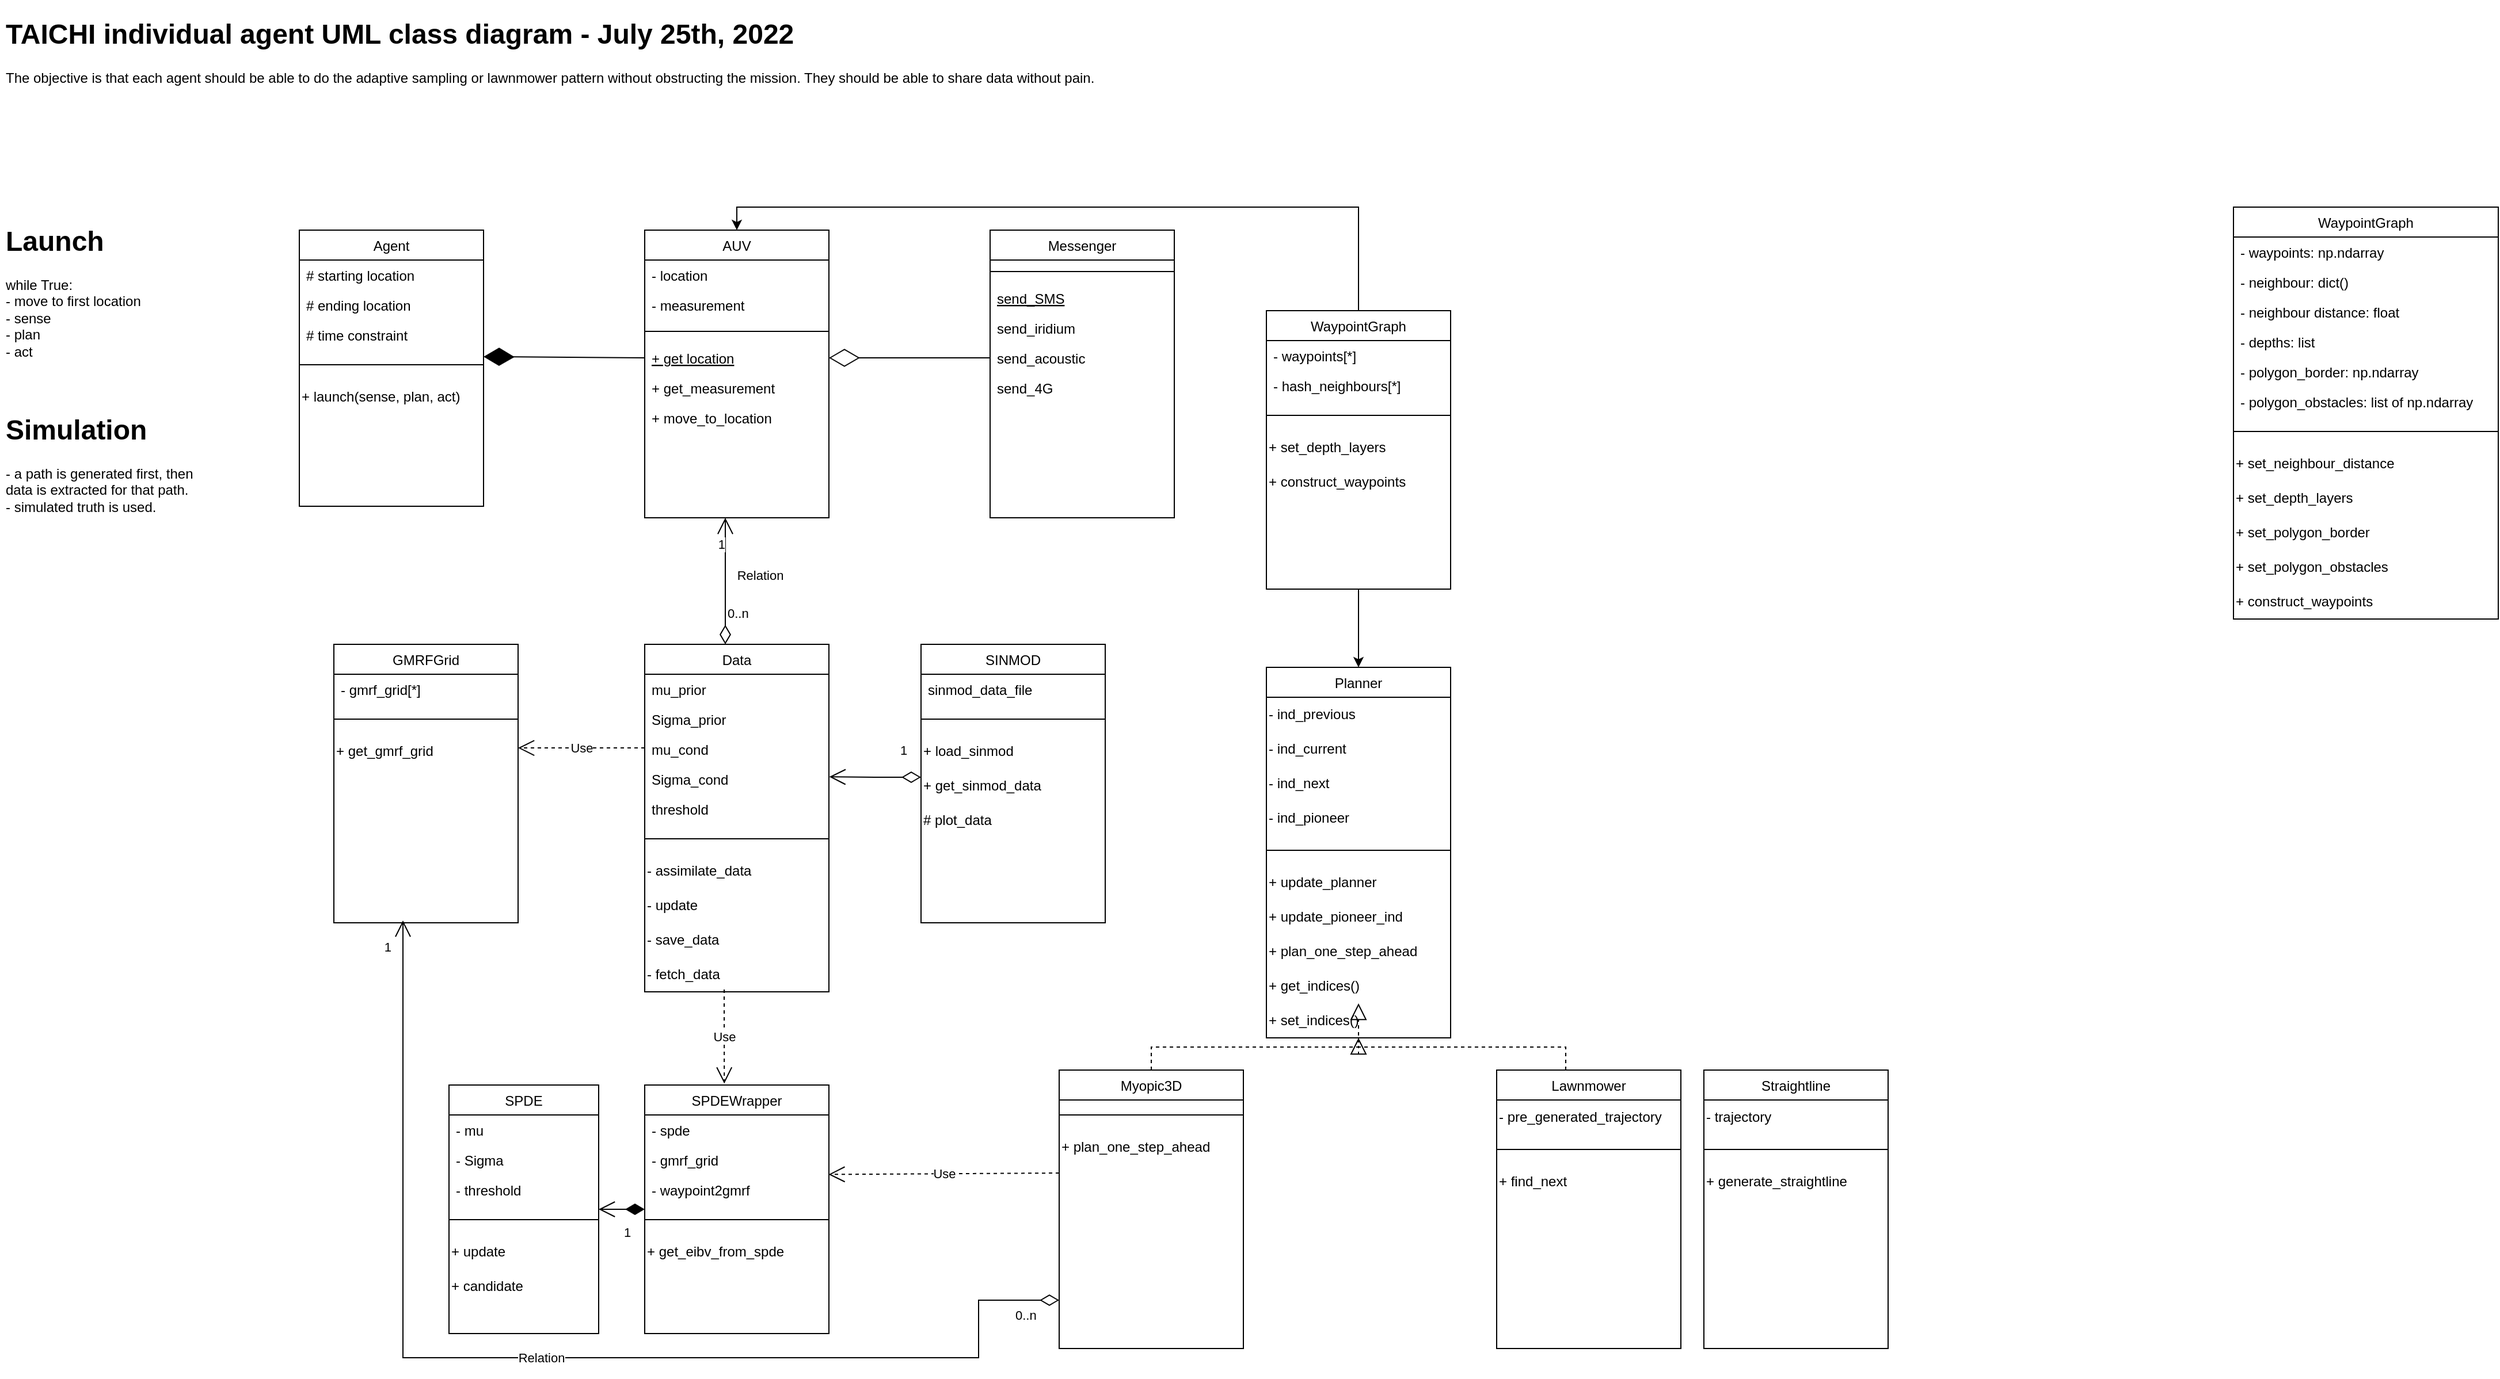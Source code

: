 <mxfile version="20.2.3" type="device"><diagram id="C5RBs43oDa-KdzZeNtuy" name="Page-1"><mxGraphModel dx="2777" dy="1420" grid="1" gridSize="10" guides="1" tooltips="1" connect="1" arrows="1" fold="1" page="1" pageScale="1" pageWidth="4681" pageHeight="3300" math="0" shadow="0"><root><mxCell id="WIyWlLk6GJQsqaUBKTNV-0"/><mxCell id="WIyWlLk6GJQsqaUBKTNV-1" parent="WIyWlLk6GJQsqaUBKTNV-0"/><mxCell id="u6cWLPm3TQ6t4aNCsoLh-6" value="Agent" style="swimlane;fontStyle=0;align=center;verticalAlign=top;childLayout=stackLayout;horizontal=1;startSize=26;horizontalStack=0;resizeParent=1;resizeLast=0;collapsible=1;marginBottom=0;rounded=0;shadow=0;strokeWidth=1;" parent="WIyWlLk6GJQsqaUBKTNV-1" vertex="1"><mxGeometry x="350" y="490" width="160" height="240" as="geometry"><mxRectangle x="130" y="380" width="160" height="26" as="alternateBounds"/></mxGeometry></mxCell><mxCell id="u6cWLPm3TQ6t4aNCsoLh-7" value="# starting location" style="text;align=left;verticalAlign=top;spacingLeft=4;spacingRight=4;overflow=hidden;rotatable=0;points=[[0,0.5],[1,0.5]];portConstraint=eastwest;" parent="u6cWLPm3TQ6t4aNCsoLh-6" vertex="1"><mxGeometry y="26" width="160" height="26" as="geometry"/></mxCell><mxCell id="u6cWLPm3TQ6t4aNCsoLh-8" value="# ending location" style="text;align=left;verticalAlign=top;spacingLeft=4;spacingRight=4;overflow=hidden;rotatable=0;points=[[0,0.5],[1,0.5]];portConstraint=eastwest;rounded=0;shadow=0;html=0;" parent="u6cWLPm3TQ6t4aNCsoLh-6" vertex="1"><mxGeometry y="52" width="160" height="26" as="geometry"/></mxCell><mxCell id="u6cWLPm3TQ6t4aNCsoLh-19" value="# time constraint" style="text;align=left;verticalAlign=top;spacingLeft=4;spacingRight=4;overflow=hidden;rotatable=0;points=[[0,0.5],[1,0.5]];portConstraint=eastwest;rounded=0;shadow=0;html=0;" parent="u6cWLPm3TQ6t4aNCsoLh-6" vertex="1"><mxGeometry y="78" width="160" height="26" as="geometry"/></mxCell><mxCell id="u6cWLPm3TQ6t4aNCsoLh-9" value="" style="line;html=1;strokeWidth=1;align=left;verticalAlign=middle;spacingTop=-1;spacingLeft=3;spacingRight=3;rotatable=0;labelPosition=right;points=[];portConstraint=eastwest;" parent="u6cWLPm3TQ6t4aNCsoLh-6" vertex="1"><mxGeometry y="104" width="160" height="26" as="geometry"/></mxCell><mxCell id="u6cWLPm3TQ6t4aNCsoLh-21" value="+ launch(sense, plan, act)" style="text;html=1;strokeColor=none;fillColor=none;align=left;verticalAlign=middle;whiteSpace=wrap;rounded=0;" parent="u6cWLPm3TQ6t4aNCsoLh-6" vertex="1"><mxGeometry y="130" width="160" height="30" as="geometry"/></mxCell><mxCell id="u6cWLPm3TQ6t4aNCsoLh-12" value="AUV" style="swimlane;fontStyle=0;align=center;verticalAlign=top;childLayout=stackLayout;horizontal=1;startSize=26;horizontalStack=0;resizeParent=1;resizeLast=0;collapsible=1;marginBottom=0;rounded=0;shadow=0;strokeWidth=1;" parent="WIyWlLk6GJQsqaUBKTNV-1" vertex="1"><mxGeometry x="650" y="490" width="160" height="250" as="geometry"><mxRectangle x="130" y="380" width="160" height="26" as="alternateBounds"/></mxGeometry></mxCell><mxCell id="u6cWLPm3TQ6t4aNCsoLh-13" value="- location" style="text;align=left;verticalAlign=top;spacingLeft=4;spacingRight=4;overflow=hidden;rotatable=0;points=[[0,0.5],[1,0.5]];portConstraint=eastwest;" parent="u6cWLPm3TQ6t4aNCsoLh-12" vertex="1"><mxGeometry y="26" width="160" height="26" as="geometry"/></mxCell><mxCell id="u6cWLPm3TQ6t4aNCsoLh-23" value="- measurement" style="text;align=left;verticalAlign=top;spacingLeft=4;spacingRight=4;overflow=hidden;rotatable=0;points=[[0,0.5],[1,0.5]];portConstraint=eastwest;" parent="u6cWLPm3TQ6t4aNCsoLh-12" vertex="1"><mxGeometry y="52" width="160" height="26" as="geometry"/></mxCell><mxCell id="u6cWLPm3TQ6t4aNCsoLh-15" value="" style="line;html=1;strokeWidth=1;align=left;verticalAlign=middle;spacingTop=-1;spacingLeft=3;spacingRight=3;rotatable=0;labelPosition=right;points=[];portConstraint=eastwest;" parent="u6cWLPm3TQ6t4aNCsoLh-12" vertex="1"><mxGeometry y="78" width="160" height="20" as="geometry"/></mxCell><mxCell id="u6cWLPm3TQ6t4aNCsoLh-16" value="+ get location" style="text;align=left;verticalAlign=top;spacingLeft=4;spacingRight=4;overflow=hidden;rotatable=0;points=[[0,0.5],[1,0.5]];portConstraint=eastwest;fontStyle=4" parent="u6cWLPm3TQ6t4aNCsoLh-12" vertex="1"><mxGeometry y="98" width="160" height="26" as="geometry"/></mxCell><mxCell id="u6cWLPm3TQ6t4aNCsoLh-17" value="+ get_measurement" style="text;align=left;verticalAlign=top;spacingLeft=4;spacingRight=4;overflow=hidden;rotatable=0;points=[[0,0.5],[1,0.5]];portConstraint=eastwest;" parent="u6cWLPm3TQ6t4aNCsoLh-12" vertex="1"><mxGeometry y="124" width="160" height="26" as="geometry"/></mxCell><mxCell id="u6cWLPm3TQ6t4aNCsoLh-25" value="+ move_to_location" style="text;align=left;verticalAlign=top;spacingLeft=4;spacingRight=4;overflow=hidden;rotatable=0;points=[[0,0.5],[1,0.5]];portConstraint=eastwest;" parent="u6cWLPm3TQ6t4aNCsoLh-12" vertex="1"><mxGeometry y="150" width="160" height="26" as="geometry"/></mxCell><mxCell id="u6cWLPm3TQ6t4aNCsoLh-27" value="" style="endArrow=diamondThin;endFill=1;endSize=24;html=1;rounded=0;exitX=0;exitY=0.5;exitDx=0;exitDy=0;" parent="WIyWlLk6GJQsqaUBKTNV-1" source="u6cWLPm3TQ6t4aNCsoLh-16" edge="1"><mxGeometry width="160" relative="1" as="geometry"><mxPoint x="600" y="520" as="sourcePoint"/><mxPoint x="510" y="600" as="targetPoint"/></mxGeometry></mxCell><mxCell id="u6cWLPm3TQ6t4aNCsoLh-28" value="Messenger" style="swimlane;fontStyle=0;align=center;verticalAlign=top;childLayout=stackLayout;horizontal=1;startSize=26;horizontalStack=0;resizeParent=1;resizeLast=0;collapsible=1;marginBottom=0;rounded=0;shadow=0;strokeWidth=1;" parent="WIyWlLk6GJQsqaUBKTNV-1" vertex="1"><mxGeometry x="950" y="490" width="160" height="250" as="geometry"><mxRectangle x="130" y="380" width="160" height="26" as="alternateBounds"/></mxGeometry></mxCell><mxCell id="u6cWLPm3TQ6t4aNCsoLh-31" value="" style="line;html=1;strokeWidth=1;align=left;verticalAlign=middle;spacingTop=-1;spacingLeft=3;spacingRight=3;rotatable=0;labelPosition=right;points=[];portConstraint=eastwest;" parent="u6cWLPm3TQ6t4aNCsoLh-28" vertex="1"><mxGeometry y="26" width="160" height="20" as="geometry"/></mxCell><mxCell id="u6cWLPm3TQ6t4aNCsoLh-32" value="send_SMS" style="text;align=left;verticalAlign=top;spacingLeft=4;spacingRight=4;overflow=hidden;rotatable=0;points=[[0,0.5],[1,0.5]];portConstraint=eastwest;fontStyle=4" parent="u6cWLPm3TQ6t4aNCsoLh-28" vertex="1"><mxGeometry y="46" width="160" height="26" as="geometry"/></mxCell><mxCell id="u6cWLPm3TQ6t4aNCsoLh-33" value="send_iridium" style="text;align=left;verticalAlign=top;spacingLeft=4;spacingRight=4;overflow=hidden;rotatable=0;points=[[0,0.5],[1,0.5]];portConstraint=eastwest;" parent="u6cWLPm3TQ6t4aNCsoLh-28" vertex="1"><mxGeometry y="72" width="160" height="26" as="geometry"/></mxCell><mxCell id="u6cWLPm3TQ6t4aNCsoLh-34" value="send_acoustic" style="text;align=left;verticalAlign=top;spacingLeft=4;spacingRight=4;overflow=hidden;rotatable=0;points=[[0,0.5],[1,0.5]];portConstraint=eastwest;" parent="u6cWLPm3TQ6t4aNCsoLh-28" vertex="1"><mxGeometry y="98" width="160" height="26" as="geometry"/></mxCell><mxCell id="u6cWLPm3TQ6t4aNCsoLh-35" value="send_4G" style="text;align=left;verticalAlign=top;spacingLeft=4;spacingRight=4;overflow=hidden;rotatable=0;points=[[0,0.5],[1,0.5]];portConstraint=eastwest;" parent="u6cWLPm3TQ6t4aNCsoLh-28" vertex="1"><mxGeometry y="124" width="160" height="26" as="geometry"/></mxCell><mxCell id="u6cWLPm3TQ6t4aNCsoLh-36" value="" style="endArrow=diamondThin;endFill=0;endSize=24;html=1;rounded=0;exitX=0;exitY=0.5;exitDx=0;exitDy=0;entryX=1;entryY=0.5;entryDx=0;entryDy=0;" parent="WIyWlLk6GJQsqaUBKTNV-1" source="u6cWLPm3TQ6t4aNCsoLh-34" target="u6cWLPm3TQ6t4aNCsoLh-16" edge="1"><mxGeometry width="160" relative="1" as="geometry"><mxPoint x="760" y="440" as="sourcePoint"/><mxPoint x="920" y="440" as="targetPoint"/></mxGeometry></mxCell><mxCell id="u6cWLPm3TQ6t4aNCsoLh-37" value="Data" style="swimlane;fontStyle=0;align=center;verticalAlign=top;childLayout=stackLayout;horizontal=1;startSize=26;horizontalStack=0;resizeParent=1;resizeLast=0;collapsible=1;marginBottom=0;rounded=0;shadow=0;strokeWidth=1;" parent="WIyWlLk6GJQsqaUBKTNV-1" vertex="1"><mxGeometry x="650" y="850" width="160" height="302" as="geometry"><mxRectangle x="130" y="380" width="160" height="26" as="alternateBounds"/></mxGeometry></mxCell><mxCell id="u6cWLPm3TQ6t4aNCsoLh-40" value="mu_prior" style="text;align=left;verticalAlign=top;spacingLeft=4;spacingRight=4;overflow=hidden;rotatable=0;points=[[0,0.5],[1,0.5]];portConstraint=eastwest;rounded=0;shadow=0;html=0;" parent="u6cWLPm3TQ6t4aNCsoLh-37" vertex="1"><mxGeometry y="26" width="160" height="26" as="geometry"/></mxCell><mxCell id="lE3qkzFHBeCoeJft3JCm-26" value="Sigma_prior" style="text;align=left;verticalAlign=top;spacingLeft=4;spacingRight=4;overflow=hidden;rotatable=0;points=[[0,0.5],[1,0.5]];portConstraint=eastwest;rounded=0;shadow=0;html=0;" parent="u6cWLPm3TQ6t4aNCsoLh-37" vertex="1"><mxGeometry y="52" width="160" height="26" as="geometry"/></mxCell><mxCell id="lE3qkzFHBeCoeJft3JCm-28" value="mu_cond" style="text;align=left;verticalAlign=top;spacingLeft=4;spacingRight=4;overflow=hidden;rotatable=0;points=[[0,0.5],[1,0.5]];portConstraint=eastwest;rounded=0;shadow=0;html=0;" parent="u6cWLPm3TQ6t4aNCsoLh-37" vertex="1"><mxGeometry y="78" width="160" height="26" as="geometry"/></mxCell><mxCell id="lE3qkzFHBeCoeJft3JCm-29" value="Sigma_cond" style="text;align=left;verticalAlign=top;spacingLeft=4;spacingRight=4;overflow=hidden;rotatable=0;points=[[0,0.5],[1,0.5]];portConstraint=eastwest;rounded=0;shadow=0;html=0;" parent="u6cWLPm3TQ6t4aNCsoLh-37" vertex="1"><mxGeometry y="104" width="160" height="26" as="geometry"/></mxCell><mxCell id="lE3qkzFHBeCoeJft3JCm-30" value="threshold" style="text;align=left;verticalAlign=top;spacingLeft=4;spacingRight=4;overflow=hidden;rotatable=0;points=[[0,0.5],[1,0.5]];portConstraint=eastwest;rounded=0;shadow=0;html=0;" parent="u6cWLPm3TQ6t4aNCsoLh-37" vertex="1"><mxGeometry y="130" width="160" height="26" as="geometry"/></mxCell><mxCell id="u6cWLPm3TQ6t4aNCsoLh-41" value="" style="line;html=1;strokeWidth=1;align=left;verticalAlign=middle;spacingTop=-1;spacingLeft=3;spacingRight=3;rotatable=0;labelPosition=right;points=[];portConstraint=eastwest;" parent="u6cWLPm3TQ6t4aNCsoLh-37" vertex="1"><mxGeometry y="156" width="160" height="26" as="geometry"/></mxCell><mxCell id="u6cWLPm3TQ6t4aNCsoLh-42" value="- assimilate_data" style="text;html=1;strokeColor=none;fillColor=none;align=left;verticalAlign=middle;whiteSpace=wrap;rounded=0;" parent="u6cWLPm3TQ6t4aNCsoLh-37" vertex="1"><mxGeometry y="182" width="160" height="30" as="geometry"/></mxCell><mxCell id="u6cWLPm3TQ6t4aNCsoLh-44" value="- update" style="text;html=1;strokeColor=none;fillColor=none;align=left;verticalAlign=middle;whiteSpace=wrap;rounded=0;" parent="u6cWLPm3TQ6t4aNCsoLh-37" vertex="1"><mxGeometry y="212" width="160" height="30" as="geometry"/></mxCell><mxCell id="VZr2xBQ3GOZntAXpBl4n-0" value="- save_data" style="text;html=1;strokeColor=none;fillColor=none;align=left;verticalAlign=middle;whiteSpace=wrap;rounded=0;" parent="u6cWLPm3TQ6t4aNCsoLh-37" vertex="1"><mxGeometry y="242" width="160" height="30" as="geometry"/></mxCell><mxCell id="VZr2xBQ3GOZntAXpBl4n-1" value="- fetch_data" style="text;html=1;strokeColor=none;fillColor=none;align=left;verticalAlign=middle;whiteSpace=wrap;rounded=0;" parent="u6cWLPm3TQ6t4aNCsoLh-37" vertex="1"><mxGeometry y="272" width="160" height="30" as="geometry"/></mxCell><mxCell id="u6cWLPm3TQ6t4aNCsoLh-53" value="Myopic3D" style="swimlane;fontStyle=0;align=center;verticalAlign=top;childLayout=stackLayout;horizontal=1;startSize=26;horizontalStack=0;resizeParent=1;resizeLast=0;collapsible=1;marginBottom=0;rounded=0;shadow=0;strokeWidth=1;" parent="WIyWlLk6GJQsqaUBKTNV-1" vertex="1"><mxGeometry x="1010" y="1220" width="160" height="242" as="geometry"><mxRectangle x="130" y="380" width="160" height="26" as="alternateBounds"/></mxGeometry></mxCell><mxCell id="u6cWLPm3TQ6t4aNCsoLh-57" value="" style="line;html=1;strokeWidth=1;align=left;verticalAlign=middle;spacingTop=-1;spacingLeft=3;spacingRight=3;rotatable=0;labelPosition=right;points=[];portConstraint=eastwest;" parent="u6cWLPm3TQ6t4aNCsoLh-53" vertex="1"><mxGeometry y="26" width="160" height="26" as="geometry"/></mxCell><mxCell id="u6cWLPm3TQ6t4aNCsoLh-59" value="+ plan_one_step_ahead" style="text;html=1;strokeColor=none;fillColor=none;align=left;verticalAlign=middle;whiteSpace=wrap;rounded=0;" parent="u6cWLPm3TQ6t4aNCsoLh-53" vertex="1"><mxGeometry y="52" width="160" height="30" as="geometry"/></mxCell><mxCell id="u6cWLPm3TQ6t4aNCsoLh-63" value="SINMOD" style="swimlane;fontStyle=0;align=center;verticalAlign=top;childLayout=stackLayout;horizontal=1;startSize=26;horizontalStack=0;resizeParent=1;resizeLast=0;collapsible=1;marginBottom=0;rounded=0;shadow=0;strokeWidth=1;" parent="WIyWlLk6GJQsqaUBKTNV-1" vertex="1"><mxGeometry x="890" y="850" width="160" height="242" as="geometry"><mxRectangle x="130" y="380" width="160" height="26" as="alternateBounds"/></mxGeometry></mxCell><mxCell id="u6cWLPm3TQ6t4aNCsoLh-64" value="sinmod_data_file" style="text;align=left;verticalAlign=top;spacingLeft=4;spacingRight=4;overflow=hidden;rotatable=0;points=[[0,0.5],[1,0.5]];portConstraint=eastwest;rounded=0;shadow=0;html=0;" parent="u6cWLPm3TQ6t4aNCsoLh-63" vertex="1"><mxGeometry y="26" width="160" height="26" as="geometry"/></mxCell><mxCell id="u6cWLPm3TQ6t4aNCsoLh-67" value="" style="line;html=1;strokeWidth=1;align=left;verticalAlign=middle;spacingTop=-1;spacingLeft=3;spacingRight=3;rotatable=0;labelPosition=right;points=[];portConstraint=eastwest;" parent="u6cWLPm3TQ6t4aNCsoLh-63" vertex="1"><mxGeometry y="52" width="160" height="26" as="geometry"/></mxCell><mxCell id="u6cWLPm3TQ6t4aNCsoLh-68" value="+ load_sinmod" style="text;html=1;strokeColor=none;fillColor=none;align=left;verticalAlign=middle;whiteSpace=wrap;rounded=0;" parent="u6cWLPm3TQ6t4aNCsoLh-63" vertex="1"><mxGeometry y="78" width="160" height="30" as="geometry"/></mxCell><mxCell id="u6cWLPm3TQ6t4aNCsoLh-69" value="+ get_sinmod_data" style="text;html=1;strokeColor=none;fillColor=none;align=left;verticalAlign=middle;whiteSpace=wrap;rounded=0;" parent="u6cWLPm3TQ6t4aNCsoLh-63" vertex="1"><mxGeometry y="108" width="160" height="30" as="geometry"/></mxCell><mxCell id="u6cWLPm3TQ6t4aNCsoLh-70" value="# plot_data" style="text;html=1;strokeColor=none;fillColor=none;align=left;verticalAlign=middle;whiteSpace=wrap;rounded=0;" parent="u6cWLPm3TQ6t4aNCsoLh-63" vertex="1"><mxGeometry y="138" width="160" height="30" as="geometry"/></mxCell><mxCell id="u6cWLPm3TQ6t4aNCsoLh-86" value="GMRFGrid" style="swimlane;fontStyle=0;align=center;verticalAlign=top;childLayout=stackLayout;horizontal=1;startSize=26;horizontalStack=0;resizeParent=1;resizeLast=0;collapsible=1;marginBottom=0;rounded=0;shadow=0;strokeWidth=1;" parent="WIyWlLk6GJQsqaUBKTNV-1" vertex="1"><mxGeometry x="380" y="850" width="160" height="242" as="geometry"><mxRectangle x="130" y="380" width="160" height="26" as="alternateBounds"/></mxGeometry></mxCell><mxCell id="u6cWLPm3TQ6t4aNCsoLh-87" value="- gmrf_grid[*]" style="text;align=left;verticalAlign=top;spacingLeft=4;spacingRight=4;overflow=hidden;rotatable=0;points=[[0,0.5],[1,0.5]];portConstraint=eastwest;rounded=0;shadow=0;html=0;" parent="u6cWLPm3TQ6t4aNCsoLh-86" vertex="1"><mxGeometry y="26" width="160" height="26" as="geometry"/></mxCell><mxCell id="u6cWLPm3TQ6t4aNCsoLh-90" value="" style="line;html=1;strokeWidth=1;align=left;verticalAlign=middle;spacingTop=-1;spacingLeft=3;spacingRight=3;rotatable=0;labelPosition=right;points=[];portConstraint=eastwest;" parent="u6cWLPm3TQ6t4aNCsoLh-86" vertex="1"><mxGeometry y="52" width="160" height="26" as="geometry"/></mxCell><mxCell id="u6cWLPm3TQ6t4aNCsoLh-91" value="+ get_gmrf_grid" style="text;html=1;strokeColor=none;fillColor=none;align=left;verticalAlign=middle;whiteSpace=wrap;rounded=0;" parent="u6cWLPm3TQ6t4aNCsoLh-86" vertex="1"><mxGeometry y="78" width="160" height="30" as="geometry"/></mxCell><mxCell id="u6cWLPm3TQ6t4aNCsoLh-93" value="Planner" style="swimlane;fontStyle=0;align=center;verticalAlign=top;childLayout=stackLayout;horizontal=1;startSize=26;horizontalStack=0;resizeParent=1;resizeLast=0;collapsible=1;marginBottom=0;rounded=0;shadow=0;strokeWidth=1;" parent="WIyWlLk6GJQsqaUBKTNV-1" vertex="1"><mxGeometry x="1190" y="870" width="160" height="322" as="geometry"><mxRectangle x="130" y="380" width="160" height="26" as="alternateBounds"/></mxGeometry></mxCell><mxCell id="u6cWLPm3TQ6t4aNCsoLh-98" value="- ind_previous" style="text;html=1;strokeColor=none;fillColor=none;align=left;verticalAlign=middle;whiteSpace=wrap;rounded=0;" parent="u6cWLPm3TQ6t4aNCsoLh-93" vertex="1"><mxGeometry y="26" width="160" height="30" as="geometry"/></mxCell><mxCell id="u6cWLPm3TQ6t4aNCsoLh-99" value="- ind_current" style="text;html=1;strokeColor=none;fillColor=none;align=left;verticalAlign=middle;whiteSpace=wrap;rounded=0;" parent="u6cWLPm3TQ6t4aNCsoLh-93" vertex="1"><mxGeometry y="56" width="160" height="30" as="geometry"/></mxCell><mxCell id="u6cWLPm3TQ6t4aNCsoLh-100" value="- ind_next" style="text;html=1;strokeColor=none;fillColor=none;align=left;verticalAlign=middle;whiteSpace=wrap;rounded=0;" parent="u6cWLPm3TQ6t4aNCsoLh-93" vertex="1"><mxGeometry y="86" width="160" height="30" as="geometry"/></mxCell><mxCell id="u6cWLPm3TQ6t4aNCsoLh-101" value="- ind_pioneer" style="text;html=1;strokeColor=none;fillColor=none;align=left;verticalAlign=middle;whiteSpace=wrap;rounded=0;" parent="u6cWLPm3TQ6t4aNCsoLh-93" vertex="1"><mxGeometry y="116" width="160" height="30" as="geometry"/></mxCell><mxCell id="u6cWLPm3TQ6t4aNCsoLh-94" value="" style="line;html=1;strokeWidth=1;align=left;verticalAlign=middle;spacingTop=-1;spacingLeft=3;spacingRight=3;rotatable=0;labelPosition=right;points=[];portConstraint=eastwest;" parent="u6cWLPm3TQ6t4aNCsoLh-93" vertex="1"><mxGeometry y="146" width="160" height="26" as="geometry"/></mxCell><mxCell id="u6cWLPm3TQ6t4aNCsoLh-95" value="+ update_planner" style="text;html=1;strokeColor=none;fillColor=none;align=left;verticalAlign=middle;whiteSpace=wrap;rounded=0;" parent="u6cWLPm3TQ6t4aNCsoLh-93" vertex="1"><mxGeometry y="172" width="160" height="30" as="geometry"/></mxCell><mxCell id="VZr2xBQ3GOZntAXpBl4n-14" value="+ update_pioneer_ind" style="text;html=1;strokeColor=none;fillColor=none;align=left;verticalAlign=middle;whiteSpace=wrap;rounded=0;" parent="u6cWLPm3TQ6t4aNCsoLh-93" vertex="1"><mxGeometry y="202" width="160" height="30" as="geometry"/></mxCell><mxCell id="u6cWLPm3TQ6t4aNCsoLh-96" value="+ plan_one_step_ahead" style="text;html=1;strokeColor=none;fillColor=none;align=left;verticalAlign=middle;whiteSpace=wrap;rounded=0;" parent="u6cWLPm3TQ6t4aNCsoLh-93" vertex="1"><mxGeometry y="232" width="160" height="30" as="geometry"/></mxCell><mxCell id="lE3qkzFHBeCoeJft3JCm-24" value="+ get_indices()" style="text;html=1;strokeColor=none;fillColor=none;align=left;verticalAlign=middle;whiteSpace=wrap;rounded=0;" parent="u6cWLPm3TQ6t4aNCsoLh-93" vertex="1"><mxGeometry y="262" width="160" height="30" as="geometry"/></mxCell><mxCell id="lE3qkzFHBeCoeJft3JCm-25" value="+ set_indices()" style="text;html=1;strokeColor=none;fillColor=none;align=left;verticalAlign=middle;whiteSpace=wrap;rounded=0;" parent="u6cWLPm3TQ6t4aNCsoLh-93" vertex="1"><mxGeometry y="292" width="160" height="30" as="geometry"/></mxCell><mxCell id="lE3qkzFHBeCoeJft3JCm-18" value="Lawnmower" style="swimlane;fontStyle=0;align=center;verticalAlign=top;childLayout=stackLayout;horizontal=1;startSize=26;horizontalStack=0;resizeParent=1;resizeLast=0;collapsible=1;marginBottom=0;rounded=0;shadow=0;strokeWidth=1;" parent="WIyWlLk6GJQsqaUBKTNV-1" vertex="1"><mxGeometry x="1390" y="1220" width="160" height="242" as="geometry"><mxRectangle x="130" y="380" width="160" height="26" as="alternateBounds"/></mxGeometry></mxCell><mxCell id="lE3qkzFHBeCoeJft3JCm-23" value="- pre_generated_trajectory" style="text;html=1;strokeColor=none;fillColor=none;align=left;verticalAlign=middle;whiteSpace=wrap;rounded=0;" parent="lE3qkzFHBeCoeJft3JCm-18" vertex="1"><mxGeometry y="26" width="160" height="30" as="geometry"/></mxCell><mxCell id="lE3qkzFHBeCoeJft3JCm-19" value="" style="line;html=1;strokeWidth=1;align=left;verticalAlign=middle;spacingTop=-1;spacingLeft=3;spacingRight=3;rotatable=0;labelPosition=right;points=[];portConstraint=eastwest;" parent="lE3qkzFHBeCoeJft3JCm-18" vertex="1"><mxGeometry y="56" width="160" height="26" as="geometry"/></mxCell><mxCell id="lE3qkzFHBeCoeJft3JCm-21" value="+ find_next" style="text;html=1;strokeColor=none;fillColor=none;align=left;verticalAlign=middle;whiteSpace=wrap;rounded=0;" parent="lE3qkzFHBeCoeJft3JCm-18" vertex="1"><mxGeometry y="82" width="160" height="30" as="geometry"/></mxCell><mxCell id="lE3qkzFHBeCoeJft3JCm-31" value="" style="endArrow=block;dashed=1;endFill=0;endSize=12;html=1;rounded=0;entryX=0.5;entryY=1;entryDx=0;entryDy=0;exitX=0.5;exitY=0;exitDx=0;exitDy=0;" parent="WIyWlLk6GJQsqaUBKTNV-1" source="u6cWLPm3TQ6t4aNCsoLh-53" target="lE3qkzFHBeCoeJft3JCm-25" edge="1"><mxGeometry width="160" relative="1" as="geometry"><mxPoint x="1160" y="1040" as="sourcePoint"/><mxPoint x="1320" y="1040" as="targetPoint"/><Array as="points"><mxPoint x="1090" y="1200"/><mxPoint x="1270" y="1200"/></Array></mxGeometry></mxCell><mxCell id="lE3qkzFHBeCoeJft3JCm-37" value="" style="endArrow=block;dashed=1;endFill=0;endSize=12;html=1;rounded=0;entryX=0.5;entryY=1;entryDx=0;entryDy=0;exitX=0.5;exitY=0;exitDx=0;exitDy=0;" parent="WIyWlLk6GJQsqaUBKTNV-1" edge="1"><mxGeometry width="160" relative="1" as="geometry"><mxPoint x="1450.0" y="1220" as="sourcePoint"/><mxPoint x="1270.0" y="1162" as="targetPoint"/><Array as="points"><mxPoint x="1450.0" y="1200"/><mxPoint x="1270.0" y="1200"/></Array></mxGeometry></mxCell><mxCell id="lE3qkzFHBeCoeJft3JCm-42" value="Use" style="endArrow=open;endSize=12;dashed=1;html=1;rounded=0;entryX=1;entryY=0.402;entryDx=0;entryDy=0;entryPerimeter=0;" parent="WIyWlLk6GJQsqaUBKTNV-1" target="u6cWLPm3TQ6t4aNCsoLh-91" edge="1"><mxGeometry width="160" relative="1" as="geometry"><mxPoint x="650" y="940" as="sourcePoint"/><mxPoint x="690" y="840" as="targetPoint"/></mxGeometry></mxCell><mxCell id="lE3qkzFHBeCoeJft3JCm-50" value="1" style="endArrow=open;html=1;endSize=12;startArrow=diamondThin;startSize=14;startFill=0;edgeStyle=orthogonalEdgeStyle;align=left;verticalAlign=bottom;rounded=0;exitX=0;exitY=0.25;exitDx=0;exitDy=0;entryX=1.002;entryY=0.427;entryDx=0;entryDy=0;entryPerimeter=0;" parent="WIyWlLk6GJQsqaUBKTNV-1" source="u6cWLPm3TQ6t4aNCsoLh-69" target="lE3qkzFHBeCoeJft3JCm-29" edge="1"><mxGeometry x="-0.5" y="-15" relative="1" as="geometry"><mxPoint x="830" y="810" as="sourcePoint"/><mxPoint x="990" y="810" as="targetPoint"/><mxPoint as="offset"/></mxGeometry></mxCell><mxCell id="lE3qkzFHBeCoeJft3JCm-51" value="Use" style="endArrow=open;endSize=12;dashed=1;html=1;rounded=0;exitX=0;exitY=0.25;exitDx=0;exitDy=0;entryX=0.998;entryY=0.989;entryDx=0;entryDy=0;entryPerimeter=0;" parent="WIyWlLk6GJQsqaUBKTNV-1" edge="1"><mxGeometry width="160" relative="1" as="geometry"><mxPoint x="1010" y="1309.5" as="sourcePoint"/><mxPoint x="809.68" y="1310.714" as="targetPoint"/></mxGeometry></mxCell><mxCell id="lE3qkzFHBeCoeJft3JCm-52" value="Use" style="endArrow=open;endSize=12;dashed=1;html=1;rounded=0;entryX=0.432;entryY=-0.006;entryDx=0;entryDy=0;entryPerimeter=0;" parent="WIyWlLk6GJQsqaUBKTNV-1" edge="1"><mxGeometry width="160" relative="1" as="geometry"><mxPoint x="719" y="1150" as="sourcePoint"/><mxPoint x="719.12" y="1231.704" as="targetPoint"/></mxGeometry></mxCell><mxCell id="lE3qkzFHBeCoeJft3JCm-53" value="Relation" style="endArrow=open;html=1;endSize=12;startArrow=diamondThin;startSize=14;startFill=0;edgeStyle=orthogonalEdgeStyle;rounded=0;" parent="WIyWlLk6GJQsqaUBKTNV-1" edge="1"><mxGeometry relative="1" as="geometry"><mxPoint x="1010" y="1420" as="sourcePoint"/><mxPoint x="440" y="1090" as="targetPoint"/><Array as="points"><mxPoint x="940" y="1420"/><mxPoint x="940" y="1470"/><mxPoint x="440" y="1470"/></Array></mxGeometry></mxCell><mxCell id="lE3qkzFHBeCoeJft3JCm-54" value="0..n" style="edgeLabel;resizable=0;html=1;align=left;verticalAlign=top;" parent="lE3qkzFHBeCoeJft3JCm-53" connectable="0" vertex="1"><mxGeometry x="-1" relative="1" as="geometry"><mxPoint x="-40" as="offset"/></mxGeometry></mxCell><mxCell id="lE3qkzFHBeCoeJft3JCm-55" value="1" style="edgeLabel;resizable=0;html=1;align=right;verticalAlign=top;" parent="lE3qkzFHBeCoeJft3JCm-53" connectable="0" vertex="1"><mxGeometry x="1" relative="1" as="geometry"><mxPoint x="-10" y="10" as="offset"/></mxGeometry></mxCell><mxCell id="lE3qkzFHBeCoeJft3JCm-56" value="Straightline" style="swimlane;fontStyle=0;align=center;verticalAlign=top;childLayout=stackLayout;horizontal=1;startSize=26;horizontalStack=0;resizeParent=1;resizeLast=0;collapsible=1;marginBottom=0;rounded=0;shadow=0;strokeWidth=1;" parent="WIyWlLk6GJQsqaUBKTNV-1" vertex="1"><mxGeometry x="1570" y="1220" width="160" height="242" as="geometry"><mxRectangle x="130" y="380" width="160" height="26" as="alternateBounds"/></mxGeometry></mxCell><mxCell id="lE3qkzFHBeCoeJft3JCm-57" value="- trajectory" style="text;html=1;strokeColor=none;fillColor=none;align=left;verticalAlign=middle;whiteSpace=wrap;rounded=0;" parent="lE3qkzFHBeCoeJft3JCm-56" vertex="1"><mxGeometry y="26" width="160" height="30" as="geometry"/></mxCell><mxCell id="lE3qkzFHBeCoeJft3JCm-58" value="" style="line;html=1;strokeWidth=1;align=left;verticalAlign=middle;spacingTop=-1;spacingLeft=3;spacingRight=3;rotatable=0;labelPosition=right;points=[];portConstraint=eastwest;" parent="lE3qkzFHBeCoeJft3JCm-56" vertex="1"><mxGeometry y="56" width="160" height="26" as="geometry"/></mxCell><mxCell id="lE3qkzFHBeCoeJft3JCm-59" value="+ generate_straightline" style="text;html=1;strokeColor=none;fillColor=none;align=left;verticalAlign=middle;whiteSpace=wrap;rounded=0;" parent="lE3qkzFHBeCoeJft3JCm-56" vertex="1"><mxGeometry y="82" width="160" height="30" as="geometry"/></mxCell><mxCell id="lE3qkzFHBeCoeJft3JCm-64" value="SPDEWrapper" style="swimlane;fontStyle=0;align=center;verticalAlign=top;childLayout=stackLayout;horizontal=1;startSize=26;horizontalStack=0;resizeParent=1;resizeLast=0;collapsible=1;marginBottom=0;rounded=0;shadow=0;strokeWidth=1;" parent="WIyWlLk6GJQsqaUBKTNV-1" vertex="1"><mxGeometry x="650" y="1233" width="160" height="216" as="geometry"><mxRectangle x="130" y="380" width="160" height="26" as="alternateBounds"/></mxGeometry></mxCell><mxCell id="lE3qkzFHBeCoeJft3JCm-65" value="- spde" style="text;align=left;verticalAlign=top;spacingLeft=4;spacingRight=4;overflow=hidden;rotatable=0;points=[[0,0.5],[1,0.5]];portConstraint=eastwest;rounded=0;shadow=0;html=0;" parent="lE3qkzFHBeCoeJft3JCm-64" vertex="1"><mxGeometry y="26" width="160" height="26" as="geometry"/></mxCell><mxCell id="lE3qkzFHBeCoeJft3JCm-80" value="- gmrf_grid" style="text;align=left;verticalAlign=top;spacingLeft=4;spacingRight=4;overflow=hidden;rotatable=0;points=[[0,0.5],[1,0.5]];portConstraint=eastwest;rounded=0;shadow=0;html=0;" parent="lE3qkzFHBeCoeJft3JCm-64" vertex="1"><mxGeometry y="52" width="160" height="26" as="geometry"/></mxCell><mxCell id="lE3qkzFHBeCoeJft3JCm-81" value="- waypoint2gmrf" style="text;align=left;verticalAlign=top;spacingLeft=4;spacingRight=4;overflow=hidden;rotatable=0;points=[[0,0.5],[1,0.5]];portConstraint=eastwest;rounded=0;shadow=0;html=0;" parent="lE3qkzFHBeCoeJft3JCm-64" vertex="1"><mxGeometry y="78" width="160" height="26" as="geometry"/></mxCell><mxCell id="lE3qkzFHBeCoeJft3JCm-68" value="" style="line;html=1;strokeWidth=1;align=left;verticalAlign=middle;spacingTop=-1;spacingLeft=3;spacingRight=3;rotatable=0;labelPosition=right;points=[];portConstraint=eastwest;" parent="lE3qkzFHBeCoeJft3JCm-64" vertex="1"><mxGeometry y="104" width="160" height="26" as="geometry"/></mxCell><mxCell id="lE3qkzFHBeCoeJft3JCm-69" value="+ get_eibv_from_spde" style="text;html=1;strokeColor=none;fillColor=none;align=left;verticalAlign=middle;whiteSpace=wrap;rounded=0;" parent="lE3qkzFHBeCoeJft3JCm-64" vertex="1"><mxGeometry y="130" width="160" height="30" as="geometry"/></mxCell><mxCell id="lE3qkzFHBeCoeJft3JCm-71" value="SPDE" style="swimlane;fontStyle=0;align=center;verticalAlign=top;childLayout=stackLayout;horizontal=1;startSize=26;horizontalStack=0;resizeParent=1;resizeLast=0;collapsible=1;marginBottom=0;rounded=0;shadow=0;strokeWidth=1;" parent="WIyWlLk6GJQsqaUBKTNV-1" vertex="1"><mxGeometry x="480" y="1233" width="130" height="216" as="geometry"><mxRectangle x="130" y="380" width="160" height="26" as="alternateBounds"/></mxGeometry></mxCell><mxCell id="lE3qkzFHBeCoeJft3JCm-72" value="- mu" style="text;align=left;verticalAlign=top;spacingLeft=4;spacingRight=4;overflow=hidden;rotatable=0;points=[[0,0.5],[1,0.5]];portConstraint=eastwest;rounded=0;shadow=0;html=0;" parent="lE3qkzFHBeCoeJft3JCm-71" vertex="1"><mxGeometry y="26" width="130" height="26" as="geometry"/></mxCell><mxCell id="lE3qkzFHBeCoeJft3JCm-73" value="- Sigma" style="text;align=left;verticalAlign=top;spacingLeft=4;spacingRight=4;overflow=hidden;rotatable=0;points=[[0,0.5],[1,0.5]];portConstraint=eastwest;rounded=0;shadow=0;html=0;" parent="lE3qkzFHBeCoeJft3JCm-71" vertex="1"><mxGeometry y="52" width="130" height="26" as="geometry"/></mxCell><mxCell id="lE3qkzFHBeCoeJft3JCm-74" value="- threshold" style="text;align=left;verticalAlign=top;spacingLeft=4;spacingRight=4;overflow=hidden;rotatable=0;points=[[0,0.5],[1,0.5]];portConstraint=eastwest;rounded=0;shadow=0;html=0;" parent="lE3qkzFHBeCoeJft3JCm-71" vertex="1"><mxGeometry y="78" width="130" height="26" as="geometry"/></mxCell><mxCell id="lE3qkzFHBeCoeJft3JCm-75" value="" style="line;html=1;strokeWidth=1;align=left;verticalAlign=middle;spacingTop=-1;spacingLeft=3;spacingRight=3;rotatable=0;labelPosition=right;points=[];portConstraint=eastwest;" parent="lE3qkzFHBeCoeJft3JCm-71" vertex="1"><mxGeometry y="104" width="130" height="26" as="geometry"/></mxCell><mxCell id="lE3qkzFHBeCoeJft3JCm-76" value="+ update" style="text;html=1;strokeColor=none;fillColor=none;align=left;verticalAlign=middle;whiteSpace=wrap;rounded=0;" parent="lE3qkzFHBeCoeJft3JCm-71" vertex="1"><mxGeometry y="130" width="130" height="30" as="geometry"/></mxCell><mxCell id="lE3qkzFHBeCoeJft3JCm-77" value="+ candidate" style="text;html=1;strokeColor=none;fillColor=none;align=left;verticalAlign=middle;whiteSpace=wrap;rounded=0;" parent="lE3qkzFHBeCoeJft3JCm-71" vertex="1"><mxGeometry y="160" width="130" height="30" as="geometry"/></mxCell><mxCell id="lE3qkzFHBeCoeJft3JCm-78" value="1" style="endArrow=open;html=1;endSize=12;startArrow=diamondThin;startSize=14;startFill=1;edgeStyle=orthogonalEdgeStyle;align=left;verticalAlign=bottom;rounded=0;exitX=0;exitY=0.5;exitDx=0;exitDy=0;entryX=1;entryY=0.5;entryDx=0;entryDy=0;" parent="WIyWlLk6GJQsqaUBKTNV-1" source="lE3qkzFHBeCoeJft3JCm-64" target="lE3qkzFHBeCoeJft3JCm-71" edge="1"><mxGeometry y="29" relative="1" as="geometry"><mxPoint x="630" y="1399" as="sourcePoint"/><mxPoint x="790" y="1400" as="targetPoint"/><mxPoint as="offset"/></mxGeometry></mxCell><mxCell id="lE3qkzFHBeCoeJft3JCm-86" value="&lt;h1&gt;Launch&lt;/h1&gt;&lt;div&gt;while True:&amp;nbsp;&lt;/div&gt;&lt;div&gt;- move to first location&lt;/div&gt;&lt;div&gt;- sense&lt;/div&gt;&lt;div&gt;- plan&lt;/div&gt;&lt;div&gt;- act&lt;/div&gt;" style="text;html=1;strokeColor=none;fillColor=none;spacing=5;spacingTop=-20;whiteSpace=wrap;overflow=hidden;rounded=0;" parent="WIyWlLk6GJQsqaUBKTNV-1" vertex="1"><mxGeometry x="90" y="480" width="190" height="120" as="geometry"/></mxCell><mxCell id="lE3qkzFHBeCoeJft3JCm-88" value="&lt;h1&gt;Simulation&lt;/h1&gt;&lt;div&gt;- a path is generated first, then data is extracted for that path.&lt;/div&gt;&lt;div&gt;- simulated truth is used.&amp;nbsp;&lt;/div&gt;" style="text;html=1;strokeColor=none;fillColor=none;spacing=5;spacingTop=-20;whiteSpace=wrap;overflow=hidden;rounded=0;" parent="WIyWlLk6GJQsqaUBKTNV-1" vertex="1"><mxGeometry x="90" y="644" width="190" height="120" as="geometry"/></mxCell><mxCell id="7iUg0sL3hbKOepyehVSJ-0" value="&lt;h1&gt;TAICHI individual agent UML class diagram - July 25th, 2022&lt;/h1&gt;&lt;div&gt;The objective is that each agent should be able to do the adaptive sampling or lawnmower pattern without obstructing the mission. They should be able to share data without pain.&amp;nbsp;&lt;/div&gt;" style="text;html=1;strokeColor=none;fillColor=none;spacing=5;spacingTop=-20;whiteSpace=wrap;overflow=hidden;rounded=0;" parent="WIyWlLk6GJQsqaUBKTNV-1" vertex="1"><mxGeometry x="90" y="300" width="1360" height="120" as="geometry"/></mxCell><mxCell id="VZr2xBQ3GOZntAXpBl4n-2" value="Relation" style="endArrow=open;html=1;endSize=12;startArrow=diamondThin;startSize=14;startFill=0;edgeStyle=orthogonalEdgeStyle;rounded=0;" parent="WIyWlLk6GJQsqaUBKTNV-1" edge="1"><mxGeometry x="0.091" y="-30" relative="1" as="geometry"><mxPoint x="720" y="850" as="sourcePoint"/><mxPoint x="720" y="740" as="targetPoint"/><mxPoint as="offset"/><Array as="points"><mxPoint x="720" y="760"/></Array></mxGeometry></mxCell><mxCell id="VZr2xBQ3GOZntAXpBl4n-3" value="0..n" style="edgeLabel;resizable=0;html=1;align=left;verticalAlign=top;" parent="VZr2xBQ3GOZntAXpBl4n-2" connectable="0" vertex="1"><mxGeometry x="-1" relative="1" as="geometry"><mxPoint y="-40" as="offset"/></mxGeometry></mxCell><mxCell id="VZr2xBQ3GOZntAXpBl4n-4" value="1" style="edgeLabel;resizable=0;html=1;align=right;verticalAlign=top;" parent="VZr2xBQ3GOZntAXpBl4n-2" connectable="0" vertex="1"><mxGeometry x="1" relative="1" as="geometry"><mxPoint y="10" as="offset"/></mxGeometry></mxCell><mxCell id="VZr2xBQ3GOZntAXpBl4n-12" style="edgeStyle=orthogonalEdgeStyle;rounded=0;orthogonalLoop=1;jettySize=auto;html=1;" parent="WIyWlLk6GJQsqaUBKTNV-1" source="VZr2xBQ3GOZntAXpBl4n-6" target="u6cWLPm3TQ6t4aNCsoLh-93" edge="1"><mxGeometry relative="1" as="geometry"/></mxCell><mxCell id="VZr2xBQ3GOZntAXpBl4n-13" style="edgeStyle=orthogonalEdgeStyle;rounded=0;orthogonalLoop=1;jettySize=auto;html=1;entryX=0.5;entryY=0;entryDx=0;entryDy=0;" parent="WIyWlLk6GJQsqaUBKTNV-1" source="VZr2xBQ3GOZntAXpBl4n-6" target="u6cWLPm3TQ6t4aNCsoLh-12" edge="1"><mxGeometry relative="1" as="geometry"><Array as="points"><mxPoint x="1270" y="470"/><mxPoint x="730" y="470"/></Array></mxGeometry></mxCell><mxCell id="VZr2xBQ3GOZntAXpBl4n-6" value="WaypointGraph" style="swimlane;fontStyle=0;align=center;verticalAlign=top;childLayout=stackLayout;horizontal=1;startSize=26;horizontalStack=0;resizeParent=1;resizeLast=0;collapsible=1;marginBottom=0;rounded=0;shadow=0;strokeWidth=1;" parent="WIyWlLk6GJQsqaUBKTNV-1" vertex="1"><mxGeometry x="1190" y="560" width="160" height="242" as="geometry"><mxRectangle x="130" y="380" width="160" height="26" as="alternateBounds"/></mxGeometry></mxCell><mxCell id="VZr2xBQ3GOZntAXpBl4n-7" value="- waypoints[*]" style="text;align=left;verticalAlign=top;spacingLeft=4;spacingRight=4;overflow=hidden;rotatable=0;points=[[0,0.5],[1,0.5]];portConstraint=eastwest;rounded=0;shadow=0;html=0;" parent="VZr2xBQ3GOZntAXpBl4n-6" vertex="1"><mxGeometry y="26" width="160" height="26" as="geometry"/></mxCell><mxCell id="VZr2xBQ3GOZntAXpBl4n-8" value="- hash_neighbours[*]" style="text;align=left;verticalAlign=top;spacingLeft=4;spacingRight=4;overflow=hidden;rotatable=0;points=[[0,0.5],[1,0.5]];portConstraint=eastwest;rounded=0;shadow=0;html=0;" parent="VZr2xBQ3GOZntAXpBl4n-6" vertex="1"><mxGeometry y="52" width="160" height="26" as="geometry"/></mxCell><mxCell id="VZr2xBQ3GOZntAXpBl4n-9" value="" style="line;html=1;strokeWidth=1;align=left;verticalAlign=middle;spacingTop=-1;spacingLeft=3;spacingRight=3;rotatable=0;labelPosition=right;points=[];portConstraint=eastwest;" parent="VZr2xBQ3GOZntAXpBl4n-6" vertex="1"><mxGeometry y="78" width="160" height="26" as="geometry"/></mxCell><mxCell id="VZr2xBQ3GOZntAXpBl4n-10" value="+ set_depth_layers" style="text;html=1;strokeColor=none;fillColor=none;align=left;verticalAlign=middle;whiteSpace=wrap;rounded=0;" parent="VZr2xBQ3GOZntAXpBl4n-6" vertex="1"><mxGeometry y="104" width="160" height="30" as="geometry"/></mxCell><mxCell id="VZr2xBQ3GOZntAXpBl4n-11" value="+ construct_waypoints" style="text;html=1;strokeColor=none;fillColor=none;align=left;verticalAlign=middle;whiteSpace=wrap;rounded=0;" parent="VZr2xBQ3GOZntAXpBl4n-6" vertex="1"><mxGeometry y="134" width="160" height="30" as="geometry"/></mxCell><mxCell id="plsN3_Rw1YfsvE4Y6kvE-0" value="WaypointGraph" style="swimlane;fontStyle=0;align=center;verticalAlign=top;childLayout=stackLayout;horizontal=1;startSize=26;horizontalStack=0;resizeParent=1;resizeLast=0;collapsible=1;marginBottom=0;rounded=0;shadow=0;strokeWidth=1;" vertex="1" parent="WIyWlLk6GJQsqaUBKTNV-1"><mxGeometry x="2030" y="470" width="230" height="358" as="geometry"><mxRectangle x="130" y="380" width="160" height="26" as="alternateBounds"/></mxGeometry></mxCell><mxCell id="plsN3_Rw1YfsvE4Y6kvE-1" value="- waypoints: np.ndarray" style="text;align=left;verticalAlign=top;spacingLeft=4;spacingRight=4;overflow=hidden;rotatable=0;points=[[0,0.5],[1,0.5]];portConstraint=eastwest;rounded=0;shadow=0;html=0;" vertex="1" parent="plsN3_Rw1YfsvE4Y6kvE-0"><mxGeometry y="26" width="230" height="26" as="geometry"/></mxCell><mxCell id="plsN3_Rw1YfsvE4Y6kvE-10" value="- neighbour: dict()" style="text;align=left;verticalAlign=top;spacingLeft=4;spacingRight=4;overflow=hidden;rotatable=0;points=[[0,0.5],[1,0.5]];portConstraint=eastwest;rounded=0;shadow=0;html=0;" vertex="1" parent="plsN3_Rw1YfsvE4Y6kvE-0"><mxGeometry y="52" width="230" height="26" as="geometry"/></mxCell><mxCell id="plsN3_Rw1YfsvE4Y6kvE-6" value="- neighbour distance: float" style="text;align=left;verticalAlign=top;spacingLeft=4;spacingRight=4;overflow=hidden;rotatable=0;points=[[0,0.5],[1,0.5]];portConstraint=eastwest;rounded=0;shadow=0;html=0;" vertex="1" parent="plsN3_Rw1YfsvE4Y6kvE-0"><mxGeometry y="78" width="230" height="26" as="geometry"/></mxCell><mxCell id="plsN3_Rw1YfsvE4Y6kvE-7" value="- depths: list" style="text;align=left;verticalAlign=top;spacingLeft=4;spacingRight=4;overflow=hidden;rotatable=0;points=[[0,0.5],[1,0.5]];portConstraint=eastwest;rounded=0;shadow=0;html=0;" vertex="1" parent="plsN3_Rw1YfsvE4Y6kvE-0"><mxGeometry y="104" width="230" height="26" as="geometry"/></mxCell><mxCell id="plsN3_Rw1YfsvE4Y6kvE-8" value="- polygon_border: np.ndarray" style="text;align=left;verticalAlign=top;spacingLeft=4;spacingRight=4;overflow=hidden;rotatable=0;points=[[0,0.5],[1,0.5]];portConstraint=eastwest;rounded=0;shadow=0;html=0;" vertex="1" parent="plsN3_Rw1YfsvE4Y6kvE-0"><mxGeometry y="130" width="230" height="26" as="geometry"/></mxCell><mxCell id="plsN3_Rw1YfsvE4Y6kvE-9" value="- polygon_obstacles: list of np.ndarray" style="text;align=left;verticalAlign=top;spacingLeft=4;spacingRight=4;overflow=hidden;rotatable=0;points=[[0,0.5],[1,0.5]];portConstraint=eastwest;rounded=0;shadow=0;html=0;" vertex="1" parent="plsN3_Rw1YfsvE4Y6kvE-0"><mxGeometry y="156" width="230" height="26" as="geometry"/></mxCell><mxCell id="plsN3_Rw1YfsvE4Y6kvE-3" value="" style="line;html=1;strokeWidth=1;align=left;verticalAlign=middle;spacingTop=-1;spacingLeft=3;spacingRight=3;rotatable=0;labelPosition=right;points=[];portConstraint=eastwest;" vertex="1" parent="plsN3_Rw1YfsvE4Y6kvE-0"><mxGeometry y="182" width="230" height="26" as="geometry"/></mxCell><mxCell id="plsN3_Rw1YfsvE4Y6kvE-4" value="+ set_neighbour_distance" style="text;html=1;strokeColor=none;fillColor=none;align=left;verticalAlign=middle;whiteSpace=wrap;rounded=0;" vertex="1" parent="plsN3_Rw1YfsvE4Y6kvE-0"><mxGeometry y="208" width="230" height="30" as="geometry"/></mxCell><mxCell id="plsN3_Rw1YfsvE4Y6kvE-11" value="+ set_depth_layers" style="text;html=1;strokeColor=none;fillColor=none;align=left;verticalAlign=middle;whiteSpace=wrap;rounded=0;" vertex="1" parent="plsN3_Rw1YfsvE4Y6kvE-0"><mxGeometry y="238" width="230" height="30" as="geometry"/></mxCell><mxCell id="plsN3_Rw1YfsvE4Y6kvE-12" value="+ set_polygon_border" style="text;html=1;strokeColor=none;fillColor=none;align=left;verticalAlign=middle;whiteSpace=wrap;rounded=0;" vertex="1" parent="plsN3_Rw1YfsvE4Y6kvE-0"><mxGeometry y="268" width="230" height="30" as="geometry"/></mxCell><mxCell id="plsN3_Rw1YfsvE4Y6kvE-13" value="+ set_polygon_obstacles" style="text;html=1;strokeColor=none;fillColor=none;align=left;verticalAlign=middle;whiteSpace=wrap;rounded=0;" vertex="1" parent="plsN3_Rw1YfsvE4Y6kvE-0"><mxGeometry y="298" width="230" height="30" as="geometry"/></mxCell><mxCell id="plsN3_Rw1YfsvE4Y6kvE-5" value="+ construct_waypoints" style="text;html=1;strokeColor=none;fillColor=none;align=left;verticalAlign=middle;whiteSpace=wrap;rounded=0;" vertex="1" parent="plsN3_Rw1YfsvE4Y6kvE-0"><mxGeometry y="328" width="230" height="30" as="geometry"/></mxCell></root></mxGraphModel></diagram></mxfile>
